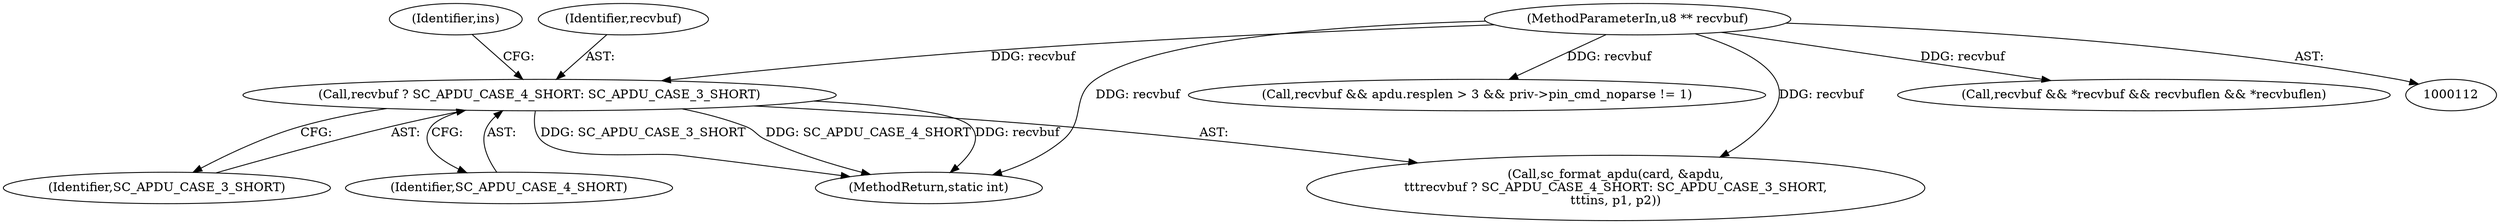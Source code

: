 digraph "0_OpenSC_8fe377e93b4b56060e5bbfb6f3142ceaeca744fa_14@API" {
"1000203" [label="(Call,recvbuf ? SC_APDU_CASE_4_SHORT: SC_APDU_CASE_3_SHORT)"];
"1000119" [label="(MethodParameterIn,u8 ** recvbuf)"];
"1000207" [label="(Identifier,ins)"];
"1000206" [label="(Identifier,SC_APDU_CASE_3_SHORT)"];
"1000205" [label="(Identifier,SC_APDU_CASE_4_SHORT)"];
"1000119" [label="(MethodParameterIn,u8 ** recvbuf)"];
"1000495" [label="(MethodReturn,static int)"];
"1000203" [label="(Call,recvbuf ? SC_APDU_CASE_4_SHORT: SC_APDU_CASE_3_SHORT)"];
"1000376" [label="(Call,recvbuf && apdu.resplen > 3 && priv->pin_cmd_noparse != 1)"];
"1000199" [label="(Call,sc_format_apdu(card, &apdu,\n\t\t\trecvbuf ? SC_APDU_CASE_4_SHORT: SC_APDU_CASE_3_SHORT,\n\t\t\tins, p1, p2))"];
"1000204" [label="(Identifier,recvbuf)"];
"1000168" [label="(Call,recvbuf && *recvbuf && recvbuflen && *recvbuflen)"];
"1000203" -> "1000199"  [label="AST: "];
"1000203" -> "1000205"  [label="CFG: "];
"1000203" -> "1000206"  [label="CFG: "];
"1000204" -> "1000203"  [label="AST: "];
"1000205" -> "1000203"  [label="AST: "];
"1000206" -> "1000203"  [label="AST: "];
"1000207" -> "1000203"  [label="CFG: "];
"1000203" -> "1000495"  [label="DDG: SC_APDU_CASE_3_SHORT"];
"1000203" -> "1000495"  [label="DDG: SC_APDU_CASE_4_SHORT"];
"1000203" -> "1000495"  [label="DDG: recvbuf"];
"1000119" -> "1000203"  [label="DDG: recvbuf"];
"1000119" -> "1000112"  [label="AST: "];
"1000119" -> "1000495"  [label="DDG: recvbuf"];
"1000119" -> "1000168"  [label="DDG: recvbuf"];
"1000119" -> "1000199"  [label="DDG: recvbuf"];
"1000119" -> "1000376"  [label="DDG: recvbuf"];
}
